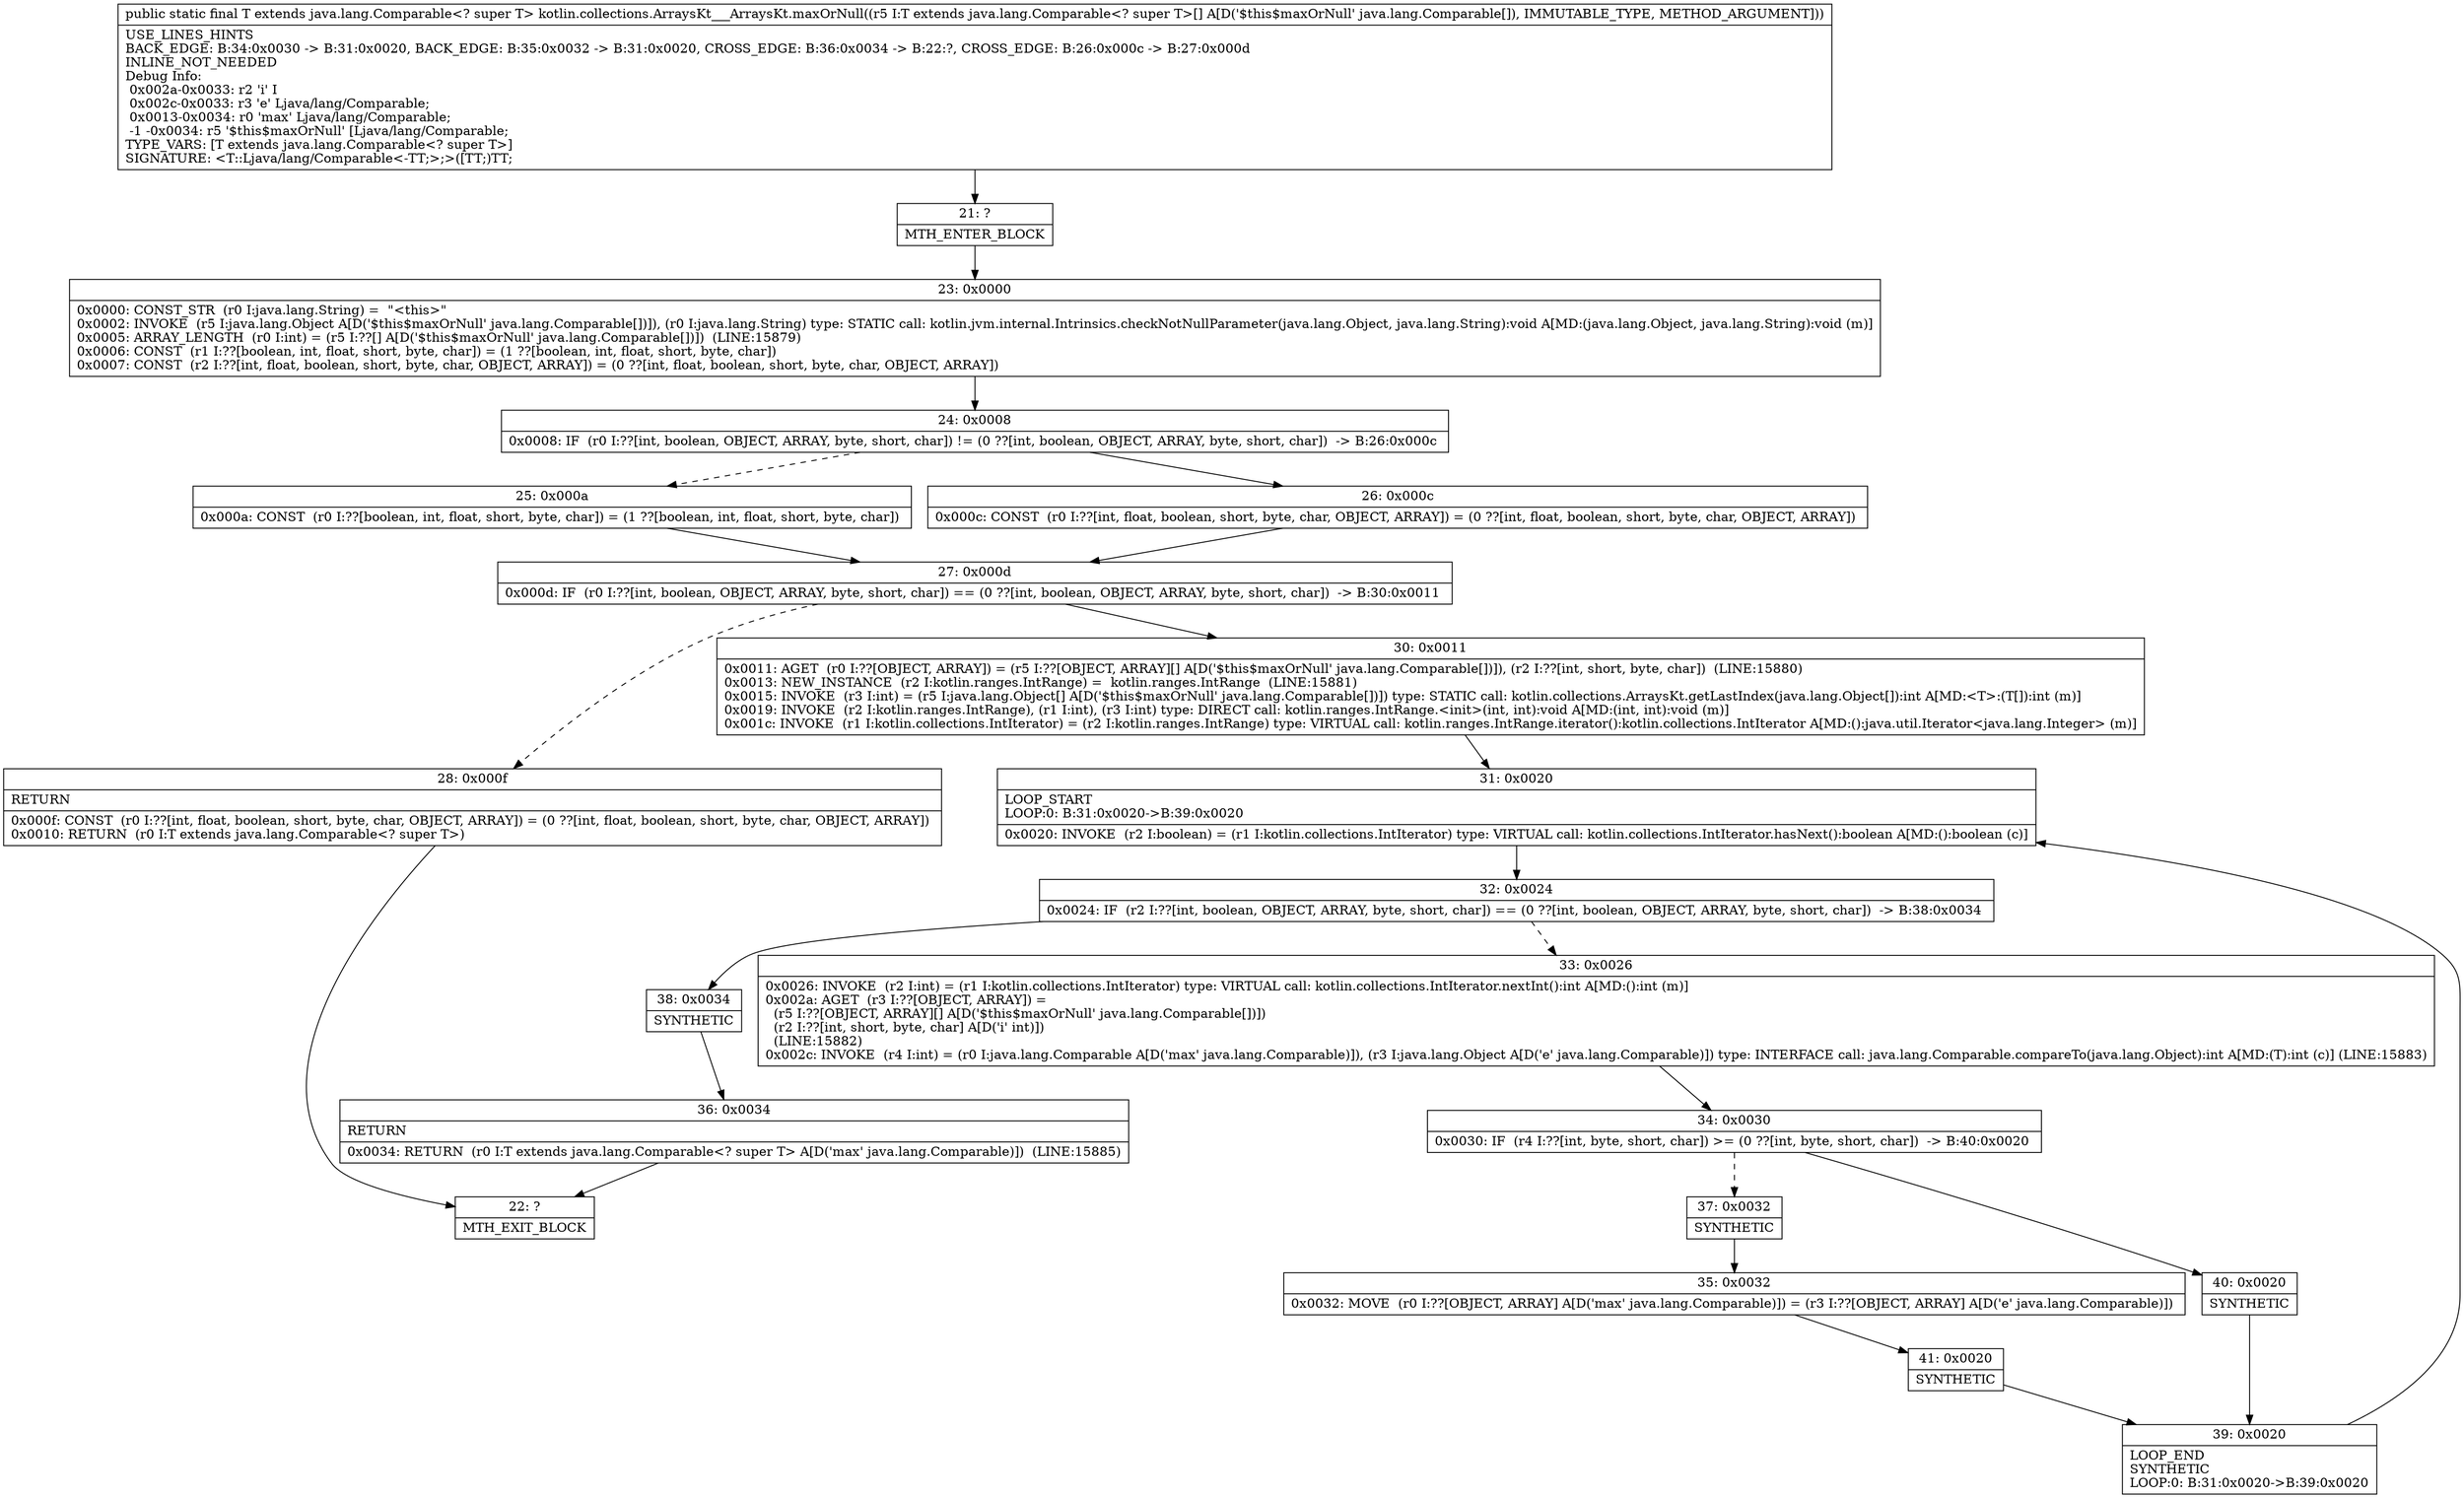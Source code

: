 digraph "CFG forkotlin.collections.ArraysKt___ArraysKt.maxOrNull([Ljava\/lang\/Comparable;)Ljava\/lang\/Comparable;" {
Node_21 [shape=record,label="{21\:\ ?|MTH_ENTER_BLOCK\l}"];
Node_23 [shape=record,label="{23\:\ 0x0000|0x0000: CONST_STR  (r0 I:java.lang.String) =  \"\<this\>\" \l0x0002: INVOKE  (r5 I:java.lang.Object A[D('$this$maxOrNull' java.lang.Comparable[])]), (r0 I:java.lang.String) type: STATIC call: kotlin.jvm.internal.Intrinsics.checkNotNullParameter(java.lang.Object, java.lang.String):void A[MD:(java.lang.Object, java.lang.String):void (m)]\l0x0005: ARRAY_LENGTH  (r0 I:int) = (r5 I:??[] A[D('$this$maxOrNull' java.lang.Comparable[])])  (LINE:15879)\l0x0006: CONST  (r1 I:??[boolean, int, float, short, byte, char]) = (1 ??[boolean, int, float, short, byte, char]) \l0x0007: CONST  (r2 I:??[int, float, boolean, short, byte, char, OBJECT, ARRAY]) = (0 ??[int, float, boolean, short, byte, char, OBJECT, ARRAY]) \l}"];
Node_24 [shape=record,label="{24\:\ 0x0008|0x0008: IF  (r0 I:??[int, boolean, OBJECT, ARRAY, byte, short, char]) != (0 ??[int, boolean, OBJECT, ARRAY, byte, short, char])  \-\> B:26:0x000c \l}"];
Node_25 [shape=record,label="{25\:\ 0x000a|0x000a: CONST  (r0 I:??[boolean, int, float, short, byte, char]) = (1 ??[boolean, int, float, short, byte, char]) \l}"];
Node_27 [shape=record,label="{27\:\ 0x000d|0x000d: IF  (r0 I:??[int, boolean, OBJECT, ARRAY, byte, short, char]) == (0 ??[int, boolean, OBJECT, ARRAY, byte, short, char])  \-\> B:30:0x0011 \l}"];
Node_28 [shape=record,label="{28\:\ 0x000f|RETURN\l|0x000f: CONST  (r0 I:??[int, float, boolean, short, byte, char, OBJECT, ARRAY]) = (0 ??[int, float, boolean, short, byte, char, OBJECT, ARRAY]) \l0x0010: RETURN  (r0 I:T extends java.lang.Comparable\<? super T\>) \l}"];
Node_22 [shape=record,label="{22\:\ ?|MTH_EXIT_BLOCK\l}"];
Node_30 [shape=record,label="{30\:\ 0x0011|0x0011: AGET  (r0 I:??[OBJECT, ARRAY]) = (r5 I:??[OBJECT, ARRAY][] A[D('$this$maxOrNull' java.lang.Comparable[])]), (r2 I:??[int, short, byte, char])  (LINE:15880)\l0x0013: NEW_INSTANCE  (r2 I:kotlin.ranges.IntRange) =  kotlin.ranges.IntRange  (LINE:15881)\l0x0015: INVOKE  (r3 I:int) = (r5 I:java.lang.Object[] A[D('$this$maxOrNull' java.lang.Comparable[])]) type: STATIC call: kotlin.collections.ArraysKt.getLastIndex(java.lang.Object[]):int A[MD:\<T\>:(T[]):int (m)]\l0x0019: INVOKE  (r2 I:kotlin.ranges.IntRange), (r1 I:int), (r3 I:int) type: DIRECT call: kotlin.ranges.IntRange.\<init\>(int, int):void A[MD:(int, int):void (m)]\l0x001c: INVOKE  (r1 I:kotlin.collections.IntIterator) = (r2 I:kotlin.ranges.IntRange) type: VIRTUAL call: kotlin.ranges.IntRange.iterator():kotlin.collections.IntIterator A[MD:():java.util.Iterator\<java.lang.Integer\> (m)]\l}"];
Node_31 [shape=record,label="{31\:\ 0x0020|LOOP_START\lLOOP:0: B:31:0x0020\-\>B:39:0x0020\l|0x0020: INVOKE  (r2 I:boolean) = (r1 I:kotlin.collections.IntIterator) type: VIRTUAL call: kotlin.collections.IntIterator.hasNext():boolean A[MD:():boolean (c)]\l}"];
Node_32 [shape=record,label="{32\:\ 0x0024|0x0024: IF  (r2 I:??[int, boolean, OBJECT, ARRAY, byte, short, char]) == (0 ??[int, boolean, OBJECT, ARRAY, byte, short, char])  \-\> B:38:0x0034 \l}"];
Node_33 [shape=record,label="{33\:\ 0x0026|0x0026: INVOKE  (r2 I:int) = (r1 I:kotlin.collections.IntIterator) type: VIRTUAL call: kotlin.collections.IntIterator.nextInt():int A[MD:():int (m)]\l0x002a: AGET  (r3 I:??[OBJECT, ARRAY]) = \l  (r5 I:??[OBJECT, ARRAY][] A[D('$this$maxOrNull' java.lang.Comparable[])])\l  (r2 I:??[int, short, byte, char] A[D('i' int)])\l  (LINE:15882)\l0x002c: INVOKE  (r4 I:int) = (r0 I:java.lang.Comparable A[D('max' java.lang.Comparable)]), (r3 I:java.lang.Object A[D('e' java.lang.Comparable)]) type: INTERFACE call: java.lang.Comparable.compareTo(java.lang.Object):int A[MD:(T):int (c)] (LINE:15883)\l}"];
Node_34 [shape=record,label="{34\:\ 0x0030|0x0030: IF  (r4 I:??[int, byte, short, char]) \>= (0 ??[int, byte, short, char])  \-\> B:40:0x0020 \l}"];
Node_37 [shape=record,label="{37\:\ 0x0032|SYNTHETIC\l}"];
Node_35 [shape=record,label="{35\:\ 0x0032|0x0032: MOVE  (r0 I:??[OBJECT, ARRAY] A[D('max' java.lang.Comparable)]) = (r3 I:??[OBJECT, ARRAY] A[D('e' java.lang.Comparable)]) \l}"];
Node_41 [shape=record,label="{41\:\ 0x0020|SYNTHETIC\l}"];
Node_39 [shape=record,label="{39\:\ 0x0020|LOOP_END\lSYNTHETIC\lLOOP:0: B:31:0x0020\-\>B:39:0x0020\l}"];
Node_40 [shape=record,label="{40\:\ 0x0020|SYNTHETIC\l}"];
Node_38 [shape=record,label="{38\:\ 0x0034|SYNTHETIC\l}"];
Node_36 [shape=record,label="{36\:\ 0x0034|RETURN\l|0x0034: RETURN  (r0 I:T extends java.lang.Comparable\<? super T\> A[D('max' java.lang.Comparable)])  (LINE:15885)\l}"];
Node_26 [shape=record,label="{26\:\ 0x000c|0x000c: CONST  (r0 I:??[int, float, boolean, short, byte, char, OBJECT, ARRAY]) = (0 ??[int, float, boolean, short, byte, char, OBJECT, ARRAY]) \l}"];
MethodNode[shape=record,label="{public static final T extends java.lang.Comparable\<? super T\> kotlin.collections.ArraysKt___ArraysKt.maxOrNull((r5 I:T extends java.lang.Comparable\<? super T\>[] A[D('$this$maxOrNull' java.lang.Comparable[]), IMMUTABLE_TYPE, METHOD_ARGUMENT]))  | USE_LINES_HINTS\lBACK_EDGE: B:34:0x0030 \-\> B:31:0x0020, BACK_EDGE: B:35:0x0032 \-\> B:31:0x0020, CROSS_EDGE: B:36:0x0034 \-\> B:22:?, CROSS_EDGE: B:26:0x000c \-\> B:27:0x000d\lINLINE_NOT_NEEDED\lDebug Info:\l  0x002a\-0x0033: r2 'i' I\l  0x002c\-0x0033: r3 'e' Ljava\/lang\/Comparable;\l  0x0013\-0x0034: r0 'max' Ljava\/lang\/Comparable;\l  \-1 \-0x0034: r5 '$this$maxOrNull' [Ljava\/lang\/Comparable;\lTYPE_VARS: [T extends java.lang.Comparable\<? super T\>]\lSIGNATURE: \<T::Ljava\/lang\/Comparable\<\-TT;\>;\>([TT;)TT;\l}"];
MethodNode -> Node_21;Node_21 -> Node_23;
Node_23 -> Node_24;
Node_24 -> Node_25[style=dashed];
Node_24 -> Node_26;
Node_25 -> Node_27;
Node_27 -> Node_28[style=dashed];
Node_27 -> Node_30;
Node_28 -> Node_22;
Node_30 -> Node_31;
Node_31 -> Node_32;
Node_32 -> Node_33[style=dashed];
Node_32 -> Node_38;
Node_33 -> Node_34;
Node_34 -> Node_37[style=dashed];
Node_34 -> Node_40;
Node_37 -> Node_35;
Node_35 -> Node_41;
Node_41 -> Node_39;
Node_39 -> Node_31;
Node_40 -> Node_39;
Node_38 -> Node_36;
Node_36 -> Node_22;
Node_26 -> Node_27;
}

